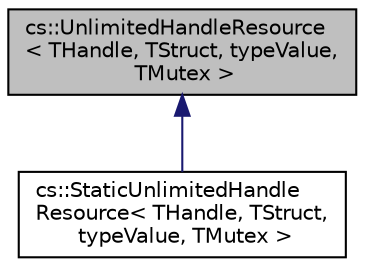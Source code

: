 digraph "cs::UnlimitedHandleResource&lt; THandle, TStruct, typeValue, TMutex &gt;"
{
  edge [fontname="Helvetica",fontsize="10",labelfontname="Helvetica",labelfontsize="10"];
  node [fontname="Helvetica",fontsize="10",shape=record];
  Node1 [label="cs::UnlimitedHandleResource\l\< THandle, TStruct, typeValue,\l TMutex \>",height=0.2,width=0.4,color="black", fillcolor="grey75", style="filled", fontcolor="black"];
  Node1 -> Node2 [dir="back",color="midnightblue",fontsize="10",style="solid",fontname="Helvetica"];
  Node2 [label="cs::StaticUnlimitedHandle\lResource\< THandle, TStruct,\l typeValue, TMutex \>",height=0.2,width=0.4,color="black", fillcolor="white", style="filled",URL="$classcs_1_1StaticUnlimitedHandleResource.html"];
}

